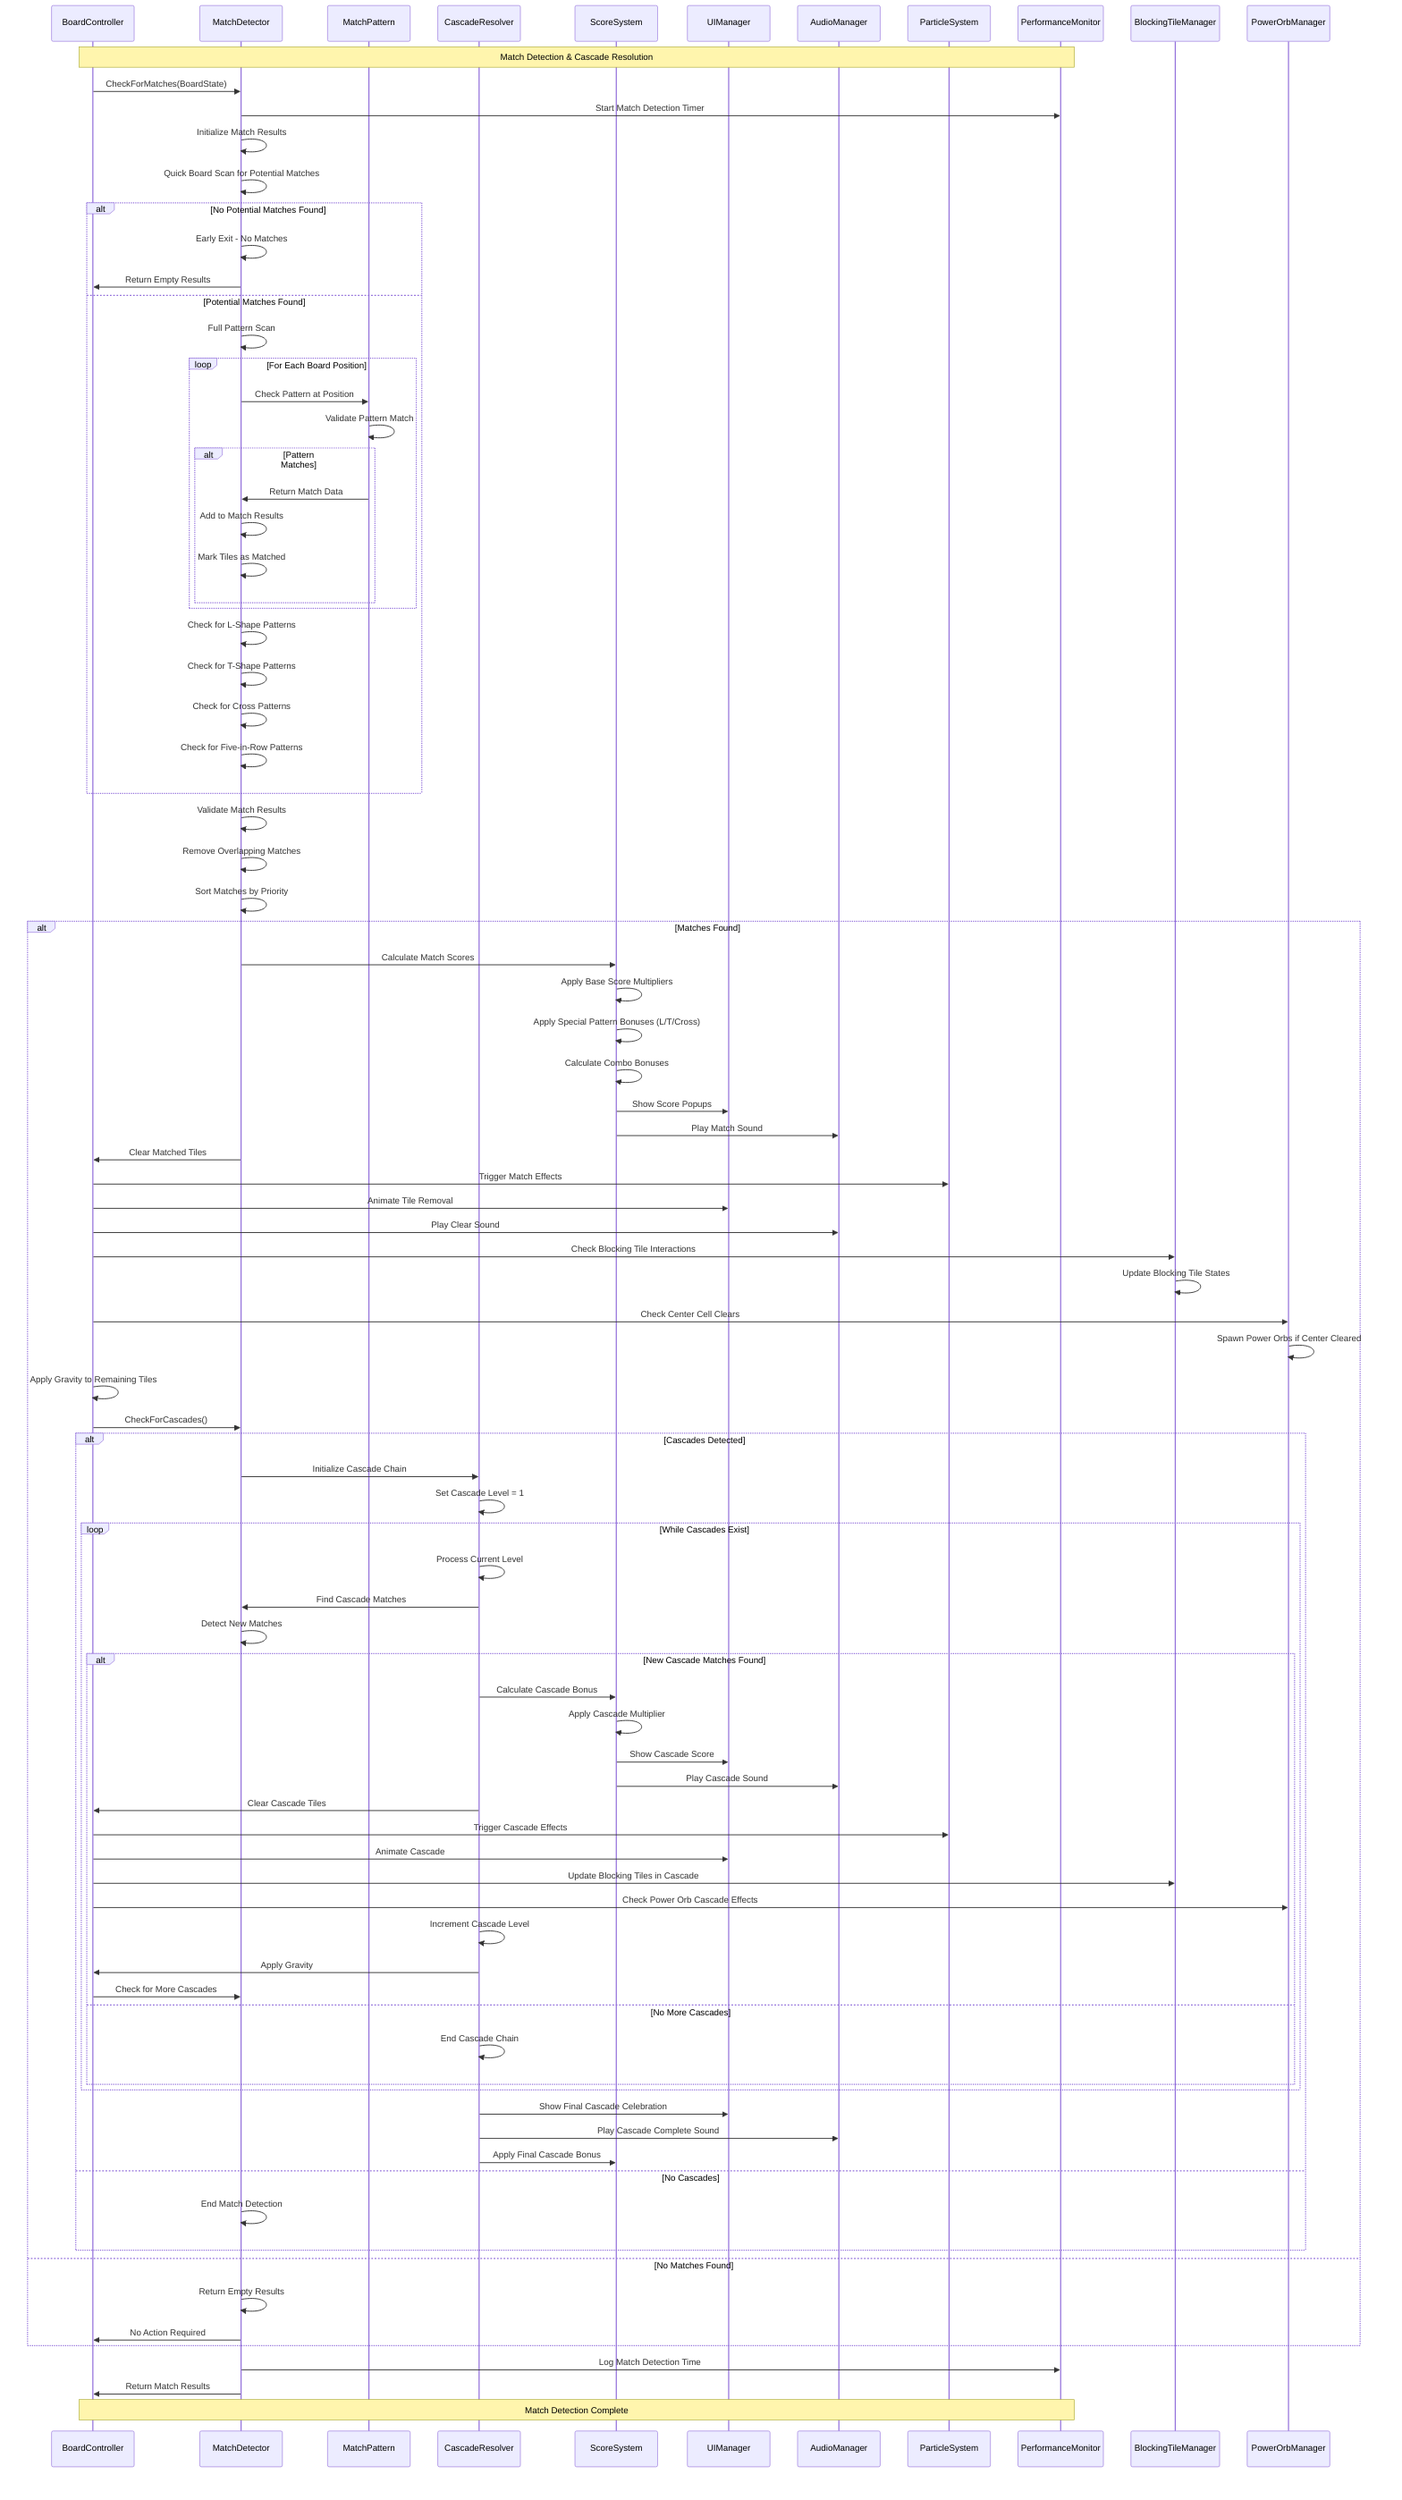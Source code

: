 sequenceDiagram
    participant BoardController
    participant MatchDetector
    participant MatchPattern
    participant CascadeResolver
    participant ScoreSystem
    participant UIManager
    participant AudioManager
    participant ParticleSystem
    participant PerformanceMonitor
    participant BlockingTileManager
    participant PowerOrbManager

    Note over BoardController, PerformanceMonitor: Match Detection & Cascade Resolution

    BoardController->>MatchDetector: CheckForMatches(BoardState)
    MatchDetector->>PerformanceMonitor: Start Match Detection Timer
    
    MatchDetector->>MatchDetector: Initialize Match Results
    MatchDetector->>MatchDetector: Quick Board Scan for Potential Matches
    
    alt No Potential Matches Found
        MatchDetector->>MatchDetector: Early Exit - No Matches
        MatchDetector->>BoardController: Return Empty Results
    else Potential Matches Found
        MatchDetector->>MatchDetector: Full Pattern Scan
        
        loop For Each Board Position
            MatchDetector->>MatchPattern: Check Pattern at Position
            MatchPattern->>MatchPattern: Validate Pattern Match
            
            alt Pattern Matches
                MatchPattern->>MatchDetector: Return Match Data
                MatchDetector->>MatchDetector: Add to Match Results
                MatchDetector->>MatchDetector: Mark Tiles as Matched
            end
        end
        
        %% Special Pattern Detection
        MatchDetector->>MatchDetector: Check for L-Shape Patterns
        MatchDetector->>MatchDetector: Check for T-Shape Patterns
        MatchDetector->>MatchDetector: Check for Cross Patterns
        MatchDetector->>MatchDetector: Check for Five-in-Row Patterns
    end
    
    MatchDetector->>MatchDetector: Validate Match Results
    MatchDetector->>MatchDetector: Remove Overlapping Matches
    MatchDetector->>MatchDetector: Sort Matches by Priority
    
    alt Matches Found
        MatchDetector->>ScoreSystem: Calculate Match Scores
        ScoreSystem->>ScoreSystem: Apply Base Score Multipliers
        ScoreSystem->>ScoreSystem: Apply Special Pattern Bonuses (L/T/Cross)
        ScoreSystem->>ScoreSystem: Calculate Combo Bonuses
        ScoreSystem->>UIManager: Show Score Popups
        ScoreSystem->>AudioManager: Play Match Sound
        
        MatchDetector->>BoardController: Clear Matched Tiles
        BoardController->>ParticleSystem: Trigger Match Effects
        BoardController->>UIManager: Animate Tile Removal
        BoardController->>AudioManager: Play Clear Sound
        
        %% Special Tile Interactions
        BoardController->>BlockingTileManager: Check Blocking Tile Interactions
        BlockingTileManager->>BlockingTileManager: Update Blocking Tile States
        BoardController->>PowerOrbManager: Check Center Cell Clears
        PowerOrbManager->>PowerOrbManager: Spawn Power Orbs if Center Cleared
        
        BoardController->>BoardController: Apply Gravity to Remaining Tiles
        BoardController->>MatchDetector: CheckForCascades()
        
        alt Cascades Detected
            MatchDetector->>CascadeResolver: Initialize Cascade Chain
            CascadeResolver->>CascadeResolver: Set Cascade Level = 1
            
            loop While Cascades Exist
                CascadeResolver->>CascadeResolver: Process Current Level
                CascadeResolver->>MatchDetector: Find Cascade Matches
                MatchDetector->>MatchDetector: Detect New Matches
                
                alt New Cascade Matches Found
                    CascadeResolver->>ScoreSystem: Calculate Cascade Bonus
                    ScoreSystem->>ScoreSystem: Apply Cascade Multiplier
                    ScoreSystem->>UIManager: Show Cascade Score
                    ScoreSystem->>AudioManager: Play Cascade Sound
                    
                    CascadeResolver->>BoardController: Clear Cascade Tiles
                    BoardController->>ParticleSystem: Trigger Cascade Effects
                    BoardController->>UIManager: Animate Cascade
                    
                    %% Special Tile Cascade Interactions
                    BoardController->>BlockingTileManager: Update Blocking Tiles in Cascade
                    BoardController->>PowerOrbManager: Check Power Orb Cascade Effects
                    
                    CascadeResolver->>CascadeResolver: Increment Cascade Level
                    CascadeResolver->>BoardController: Apply Gravity
                    BoardController->>MatchDetector: Check for More Cascades
                    
                else No More Cascades
                    CascadeResolver->>CascadeResolver: End Cascade Chain
                end
            end
            
            CascadeResolver->>UIManager: Show Final Cascade Celebration
            CascadeResolver->>AudioManager: Play Cascade Complete Sound
            CascadeResolver->>ScoreSystem: Apply Final Cascade Bonus
            
        else No Cascades
            MatchDetector->>MatchDetector: End Match Detection
        end
        
    else No Matches Found
        MatchDetector->>MatchDetector: Return Empty Results
        MatchDetector->>BoardController: No Action Required
    end
    
    MatchDetector->>PerformanceMonitor: Log Match Detection Time
    MatchDetector->>BoardController: Return Match Results
    
    Note over BoardController, PerformanceMonitor: Match Detection Complete